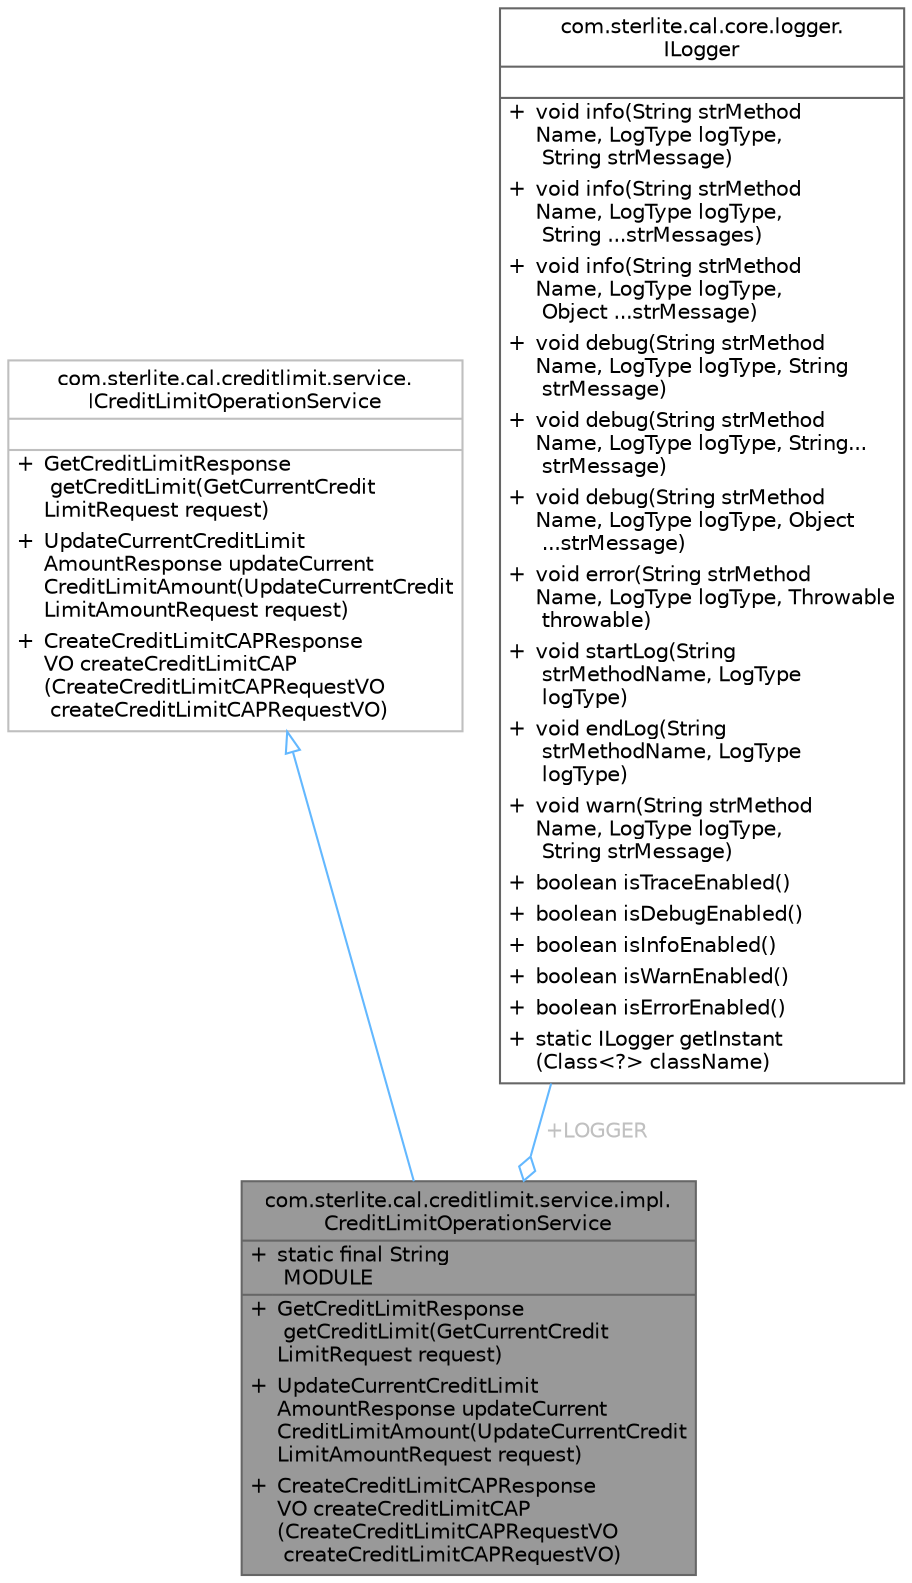digraph "com.sterlite.cal.creditlimit.service.impl.CreditLimitOperationService"
{
 // LATEX_PDF_SIZE
  bgcolor="transparent";
  edge [fontname=Helvetica,fontsize=10,labelfontname=Helvetica,labelfontsize=10];
  node [fontname=Helvetica,fontsize=10,shape=box,height=0.2,width=0.4];
  Node1 [id="Node000001",shape=plain,label=<<TABLE CELLBORDER="0" BORDER="1"><TR><TD COLSPAN="2" CELLPADDING="1" CELLSPACING="0">com.sterlite.cal.creditlimit.service.impl.<BR ALIGN="LEFT"/>CreditLimitOperationService</TD></TR>
<HR/>
<TR><TD VALIGN="top" CELLPADDING="1" CELLSPACING="0">+</TD><TD VALIGN="top" ALIGN="LEFT" CELLPADDING="1" CELLSPACING="0">static final String<BR ALIGN="LEFT"/> MODULE<BR ALIGN="LEFT"/></TD></TR>
<HR/>
<TR><TD VALIGN="top" CELLPADDING="1" CELLSPACING="0">+</TD><TD VALIGN="top" ALIGN="LEFT" CELLPADDING="1" CELLSPACING="0">GetCreditLimitResponse<BR ALIGN="LEFT"/> getCreditLimit(GetCurrentCredit<BR ALIGN="LEFT"/>LimitRequest request)<BR ALIGN="LEFT"/></TD></TR>
<TR><TD VALIGN="top" CELLPADDING="1" CELLSPACING="0">+</TD><TD VALIGN="top" ALIGN="LEFT" CELLPADDING="1" CELLSPACING="0">UpdateCurrentCreditLimit<BR ALIGN="LEFT"/>AmountResponse updateCurrent<BR ALIGN="LEFT"/>CreditLimitAmount(UpdateCurrentCredit<BR ALIGN="LEFT"/>LimitAmountRequest request)<BR ALIGN="LEFT"/></TD></TR>
<TR><TD VALIGN="top" CELLPADDING="1" CELLSPACING="0">+</TD><TD VALIGN="top" ALIGN="LEFT" CELLPADDING="1" CELLSPACING="0">CreateCreditLimitCAPResponse<BR ALIGN="LEFT"/>VO createCreditLimitCAP<BR ALIGN="LEFT"/>(CreateCreditLimitCAPRequestVO<BR ALIGN="LEFT"/> createCreditLimitCAPRequestVO)<BR ALIGN="LEFT"/></TD></TR>
</TABLE>>
,height=0.2,width=0.4,color="gray40", fillcolor="grey60", style="filled", fontcolor="black",tooltip=" "];
  Node2 -> Node1 [id="edge1_Node000001_Node000002",dir="back",color="steelblue1",style="solid",tooltip=" ",arrowtail="onormal"];
  Node2 [id="Node000002",shape=plain,label=<<TABLE CELLBORDER="0" BORDER="1"><TR><TD COLSPAN="2" CELLPADDING="1" CELLSPACING="0">com.sterlite.cal.creditlimit.service.<BR ALIGN="LEFT"/>ICreditLimitOperationService</TD></TR>
<HR/>
<TR><TD COLSPAN="2" CELLPADDING="1" CELLSPACING="0">&nbsp;</TD></TR>
<HR/>
<TR><TD VALIGN="top" CELLPADDING="1" CELLSPACING="0">+</TD><TD VALIGN="top" ALIGN="LEFT" CELLPADDING="1" CELLSPACING="0">GetCreditLimitResponse<BR ALIGN="LEFT"/> getCreditLimit(GetCurrentCredit<BR ALIGN="LEFT"/>LimitRequest request)<BR ALIGN="LEFT"/></TD></TR>
<TR><TD VALIGN="top" CELLPADDING="1" CELLSPACING="0">+</TD><TD VALIGN="top" ALIGN="LEFT" CELLPADDING="1" CELLSPACING="0">UpdateCurrentCreditLimit<BR ALIGN="LEFT"/>AmountResponse updateCurrent<BR ALIGN="LEFT"/>CreditLimitAmount(UpdateCurrentCredit<BR ALIGN="LEFT"/>LimitAmountRequest request)<BR ALIGN="LEFT"/></TD></TR>
<TR><TD VALIGN="top" CELLPADDING="1" CELLSPACING="0">+</TD><TD VALIGN="top" ALIGN="LEFT" CELLPADDING="1" CELLSPACING="0">CreateCreditLimitCAPResponse<BR ALIGN="LEFT"/>VO createCreditLimitCAP<BR ALIGN="LEFT"/>(CreateCreditLimitCAPRequestVO<BR ALIGN="LEFT"/> createCreditLimitCAPRequestVO)<BR ALIGN="LEFT"/></TD></TR>
</TABLE>>
,height=0.2,width=0.4,color="grey75", fillcolor="white", style="filled",URL="$interfacecom_1_1sterlite_1_1cal_1_1creditlimit_1_1service_1_1_i_credit_limit_operation_service.html",tooltip=" "];
  Node3 -> Node1 [id="edge2_Node000001_Node000003",color="steelblue1",style="solid",tooltip=" ",label=" +LOGGER",fontcolor="grey" ,arrowhead="odiamond"];
  Node3 [id="Node000003",shape=plain,label=<<TABLE CELLBORDER="0" BORDER="1"><TR><TD COLSPAN="2" CELLPADDING="1" CELLSPACING="0">com.sterlite.cal.core.logger.<BR ALIGN="LEFT"/>ILogger</TD></TR>
<HR/>
<TR><TD COLSPAN="2" CELLPADDING="1" CELLSPACING="0">&nbsp;</TD></TR>
<HR/>
<TR><TD VALIGN="top" CELLPADDING="1" CELLSPACING="0">+</TD><TD VALIGN="top" ALIGN="LEFT" CELLPADDING="1" CELLSPACING="0">void info(String strMethod<BR ALIGN="LEFT"/>Name, LogType logType,<BR ALIGN="LEFT"/> String strMessage)<BR ALIGN="LEFT"/></TD></TR>
<TR><TD VALIGN="top" CELLPADDING="1" CELLSPACING="0">+</TD><TD VALIGN="top" ALIGN="LEFT" CELLPADDING="1" CELLSPACING="0">void info(String strMethod<BR ALIGN="LEFT"/>Name, LogType logType,<BR ALIGN="LEFT"/> String ...strMessages)<BR ALIGN="LEFT"/></TD></TR>
<TR><TD VALIGN="top" CELLPADDING="1" CELLSPACING="0">+</TD><TD VALIGN="top" ALIGN="LEFT" CELLPADDING="1" CELLSPACING="0">void info(String strMethod<BR ALIGN="LEFT"/>Name, LogType logType,<BR ALIGN="LEFT"/> Object ...strMessage)<BR ALIGN="LEFT"/></TD></TR>
<TR><TD VALIGN="top" CELLPADDING="1" CELLSPACING="0">+</TD><TD VALIGN="top" ALIGN="LEFT" CELLPADDING="1" CELLSPACING="0">void debug(String strMethod<BR ALIGN="LEFT"/>Name, LogType logType, String<BR ALIGN="LEFT"/> strMessage)<BR ALIGN="LEFT"/></TD></TR>
<TR><TD VALIGN="top" CELLPADDING="1" CELLSPACING="0">+</TD><TD VALIGN="top" ALIGN="LEFT" CELLPADDING="1" CELLSPACING="0">void debug(String strMethod<BR ALIGN="LEFT"/>Name, LogType logType, String...<BR ALIGN="LEFT"/> strMessage)<BR ALIGN="LEFT"/></TD></TR>
<TR><TD VALIGN="top" CELLPADDING="1" CELLSPACING="0">+</TD><TD VALIGN="top" ALIGN="LEFT" CELLPADDING="1" CELLSPACING="0">void debug(String strMethod<BR ALIGN="LEFT"/>Name, LogType logType, Object<BR ALIGN="LEFT"/> ...strMessage)<BR ALIGN="LEFT"/></TD></TR>
<TR><TD VALIGN="top" CELLPADDING="1" CELLSPACING="0">+</TD><TD VALIGN="top" ALIGN="LEFT" CELLPADDING="1" CELLSPACING="0">void error(String strMethod<BR ALIGN="LEFT"/>Name, LogType logType, Throwable<BR ALIGN="LEFT"/> throwable)<BR ALIGN="LEFT"/></TD></TR>
<TR><TD VALIGN="top" CELLPADDING="1" CELLSPACING="0">+</TD><TD VALIGN="top" ALIGN="LEFT" CELLPADDING="1" CELLSPACING="0">void startLog(String<BR ALIGN="LEFT"/> strMethodName, LogType<BR ALIGN="LEFT"/> logType)<BR ALIGN="LEFT"/></TD></TR>
<TR><TD VALIGN="top" CELLPADDING="1" CELLSPACING="0">+</TD><TD VALIGN="top" ALIGN="LEFT" CELLPADDING="1" CELLSPACING="0">void endLog(String<BR ALIGN="LEFT"/> strMethodName, LogType<BR ALIGN="LEFT"/> logType)<BR ALIGN="LEFT"/></TD></TR>
<TR><TD VALIGN="top" CELLPADDING="1" CELLSPACING="0">+</TD><TD VALIGN="top" ALIGN="LEFT" CELLPADDING="1" CELLSPACING="0">void warn(String strMethod<BR ALIGN="LEFT"/>Name, LogType logType,<BR ALIGN="LEFT"/> String strMessage)<BR ALIGN="LEFT"/></TD></TR>
<TR><TD VALIGN="top" CELLPADDING="1" CELLSPACING="0">+</TD><TD VALIGN="top" ALIGN="LEFT" CELLPADDING="1" CELLSPACING="0">boolean isTraceEnabled()<BR ALIGN="LEFT"/></TD></TR>
<TR><TD VALIGN="top" CELLPADDING="1" CELLSPACING="0">+</TD><TD VALIGN="top" ALIGN="LEFT" CELLPADDING="1" CELLSPACING="0">boolean isDebugEnabled()<BR ALIGN="LEFT"/></TD></TR>
<TR><TD VALIGN="top" CELLPADDING="1" CELLSPACING="0">+</TD><TD VALIGN="top" ALIGN="LEFT" CELLPADDING="1" CELLSPACING="0">boolean isInfoEnabled()<BR ALIGN="LEFT"/></TD></TR>
<TR><TD VALIGN="top" CELLPADDING="1" CELLSPACING="0">+</TD><TD VALIGN="top" ALIGN="LEFT" CELLPADDING="1" CELLSPACING="0">boolean isWarnEnabled()<BR ALIGN="LEFT"/></TD></TR>
<TR><TD VALIGN="top" CELLPADDING="1" CELLSPACING="0">+</TD><TD VALIGN="top" ALIGN="LEFT" CELLPADDING="1" CELLSPACING="0">boolean isErrorEnabled()<BR ALIGN="LEFT"/></TD></TR>
<TR><TD VALIGN="top" CELLPADDING="1" CELLSPACING="0">+</TD><TD VALIGN="top" ALIGN="LEFT" CELLPADDING="1" CELLSPACING="0">static ILogger getInstant<BR ALIGN="LEFT"/>(Class&lt;?&gt; className)<BR ALIGN="LEFT"/></TD></TR>
</TABLE>>
,height=0.2,width=0.4,color="gray40", fillcolor="white", style="filled",URL="$interfacecom_1_1sterlite_1_1cal_1_1core_1_1logger_1_1_i_logger.html",tooltip=" "];
}
